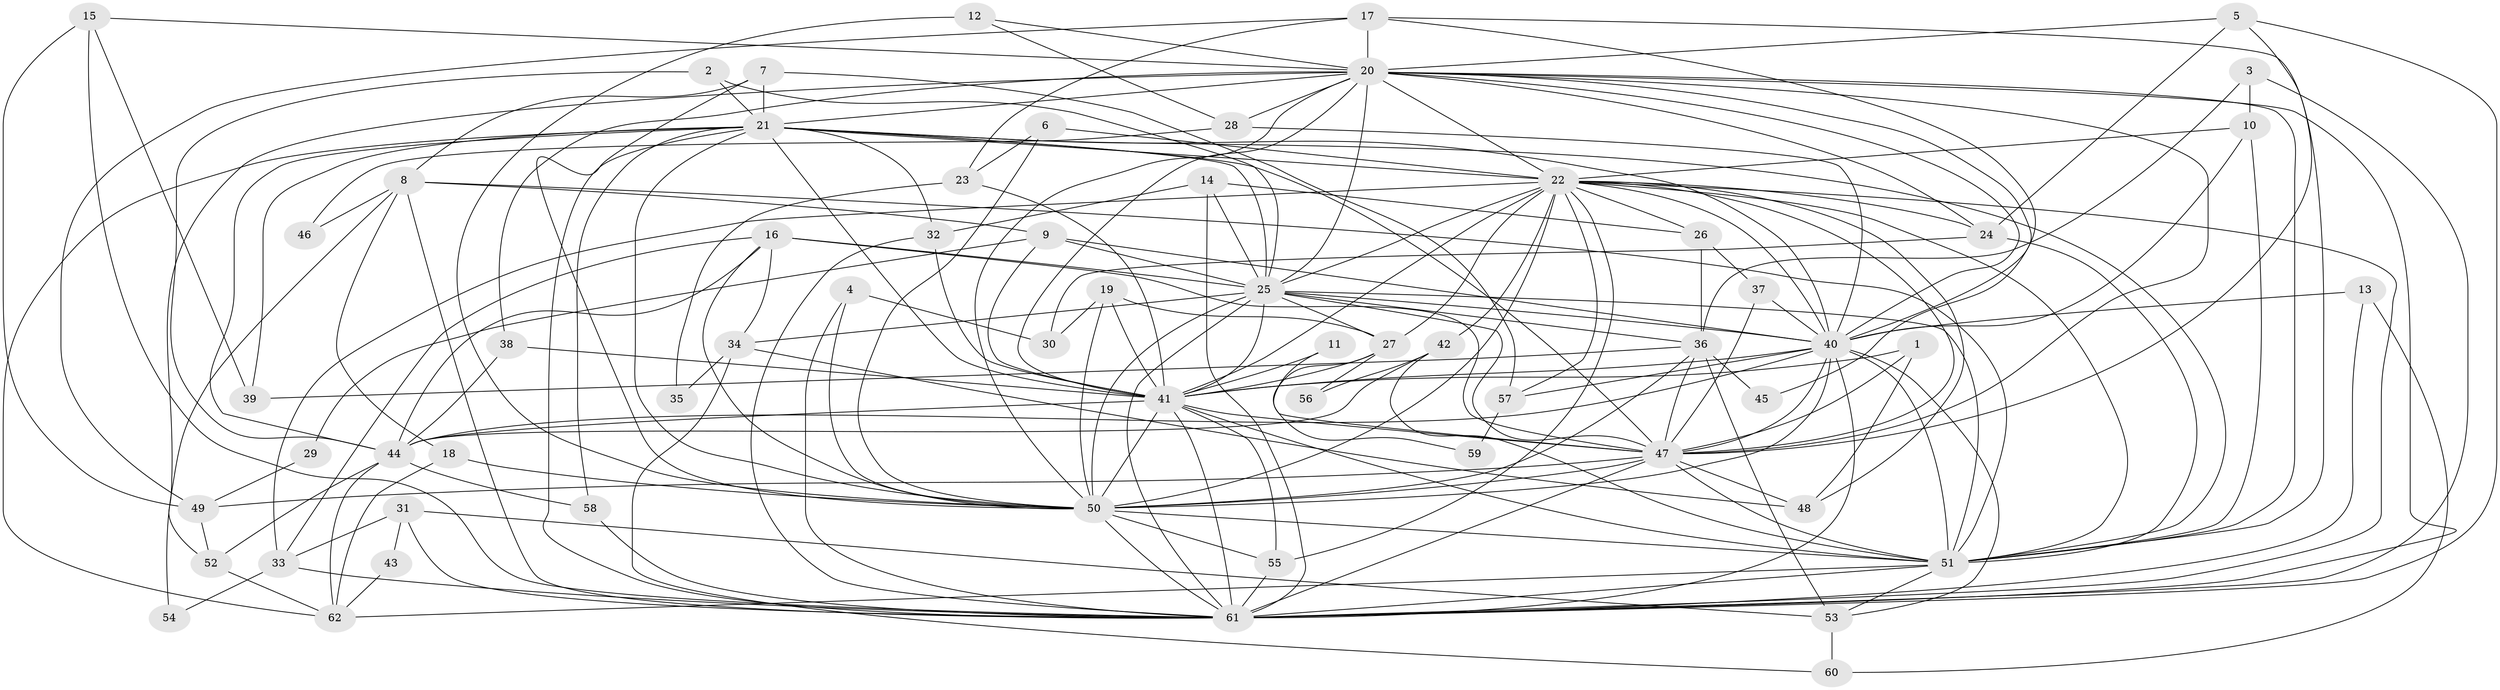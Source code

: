 // original degree distribution, {23: 0.016260162601626018, 21: 0.032520325203252036, 19: 0.008130081300813009, 20: 0.008130081300813009, 22: 0.016260162601626018, 10: 0.008130081300813009, 3: 0.18699186991869918, 5: 0.06504065040650407, 4: 0.0975609756097561, 2: 0.5203252032520326, 9: 0.008130081300813009, 6: 0.024390243902439025, 7: 0.008130081300813009}
// Generated by graph-tools (version 1.1) at 2025/45/03/06/25 01:45:09]
// undirected, 62 vertices, 190 edges
graph export_dot {
graph [start="1"]
  node [color=gray90,style=filled];
  1;
  2;
  3;
  4;
  5;
  6;
  7;
  8;
  9;
  10;
  11;
  12;
  13;
  14;
  15;
  16;
  17;
  18;
  19;
  20;
  21;
  22;
  23;
  24;
  25;
  26;
  27;
  28;
  29;
  30;
  31;
  32;
  33;
  34;
  35;
  36;
  37;
  38;
  39;
  40;
  41;
  42;
  43;
  44;
  45;
  46;
  47;
  48;
  49;
  50;
  51;
  52;
  53;
  54;
  55;
  56;
  57;
  58;
  59;
  60;
  61;
  62;
  1 -- 41 [weight=1.0];
  1 -- 47 [weight=1.0];
  1 -- 48 [weight=1.0];
  2 -- 21 [weight=1.0];
  2 -- 25 [weight=1.0];
  2 -- 44 [weight=1.0];
  3 -- 10 [weight=1.0];
  3 -- 36 [weight=1.0];
  3 -- 61 [weight=1.0];
  4 -- 30 [weight=1.0];
  4 -- 50 [weight=1.0];
  4 -- 61 [weight=1.0];
  5 -- 20 [weight=1.0];
  5 -- 24 [weight=1.0];
  5 -- 47 [weight=1.0];
  5 -- 61 [weight=1.0];
  6 -- 22 [weight=1.0];
  6 -- 23 [weight=1.0];
  6 -- 50 [weight=1.0];
  7 -- 8 [weight=1.0];
  7 -- 21 [weight=1.0];
  7 -- 50 [weight=1.0];
  7 -- 57 [weight=1.0];
  8 -- 9 [weight=1.0];
  8 -- 18 [weight=1.0];
  8 -- 46 [weight=1.0];
  8 -- 51 [weight=1.0];
  8 -- 54 [weight=1.0];
  8 -- 61 [weight=1.0];
  9 -- 25 [weight=1.0];
  9 -- 29 [weight=1.0];
  9 -- 40 [weight=1.0];
  9 -- 41 [weight=1.0];
  10 -- 22 [weight=1.0];
  10 -- 40 [weight=1.0];
  10 -- 51 [weight=1.0];
  11 -- 41 [weight=1.0];
  11 -- 47 [weight=1.0];
  12 -- 20 [weight=1.0];
  12 -- 28 [weight=1.0];
  12 -- 50 [weight=1.0];
  13 -- 40 [weight=1.0];
  13 -- 60 [weight=1.0];
  13 -- 61 [weight=1.0];
  14 -- 25 [weight=1.0];
  14 -- 26 [weight=1.0];
  14 -- 32 [weight=1.0];
  14 -- 61 [weight=1.0];
  15 -- 20 [weight=1.0];
  15 -- 39 [weight=1.0];
  15 -- 49 [weight=1.0];
  15 -- 61 [weight=1.0];
  16 -- 25 [weight=1.0];
  16 -- 33 [weight=1.0];
  16 -- 34 [weight=1.0];
  16 -- 44 [weight=1.0];
  16 -- 47 [weight=1.0];
  16 -- 50 [weight=1.0];
  17 -- 20 [weight=1.0];
  17 -- 23 [weight=1.0];
  17 -- 40 [weight=1.0];
  17 -- 49 [weight=1.0];
  17 -- 51 [weight=1.0];
  18 -- 50 [weight=1.0];
  18 -- 62 [weight=1.0];
  19 -- 27 [weight=1.0];
  19 -- 30 [weight=1.0];
  19 -- 41 [weight=1.0];
  19 -- 50 [weight=1.0];
  20 -- 21 [weight=1.0];
  20 -- 22 [weight=1.0];
  20 -- 24 [weight=1.0];
  20 -- 25 [weight=2.0];
  20 -- 28 [weight=1.0];
  20 -- 38 [weight=1.0];
  20 -- 40 [weight=1.0];
  20 -- 41 [weight=1.0];
  20 -- 45 [weight=1.0];
  20 -- 47 [weight=1.0];
  20 -- 50 [weight=1.0];
  20 -- 51 [weight=2.0];
  20 -- 52 [weight=1.0];
  20 -- 61 [weight=1.0];
  21 -- 22 [weight=1.0];
  21 -- 25 [weight=2.0];
  21 -- 32 [weight=1.0];
  21 -- 39 [weight=1.0];
  21 -- 40 [weight=1.0];
  21 -- 41 [weight=1.0];
  21 -- 44 [weight=1.0];
  21 -- 47 [weight=1.0];
  21 -- 50 [weight=3.0];
  21 -- 51 [weight=2.0];
  21 -- 58 [weight=1.0];
  21 -- 61 [weight=2.0];
  21 -- 62 [weight=1.0];
  22 -- 24 [weight=1.0];
  22 -- 25 [weight=1.0];
  22 -- 26 [weight=1.0];
  22 -- 27 [weight=1.0];
  22 -- 33 [weight=1.0];
  22 -- 40 [weight=1.0];
  22 -- 41 [weight=1.0];
  22 -- 42 [weight=1.0];
  22 -- 47 [weight=1.0];
  22 -- 48 [weight=1.0];
  22 -- 50 [weight=2.0];
  22 -- 51 [weight=1.0];
  22 -- 55 [weight=1.0];
  22 -- 57 [weight=1.0];
  22 -- 61 [weight=1.0];
  23 -- 35 [weight=1.0];
  23 -- 41 [weight=1.0];
  24 -- 30 [weight=1.0];
  24 -- 51 [weight=1.0];
  25 -- 27 [weight=1.0];
  25 -- 34 [weight=1.0];
  25 -- 36 [weight=1.0];
  25 -- 40 [weight=1.0];
  25 -- 41 [weight=1.0];
  25 -- 47 [weight=1.0];
  25 -- 50 [weight=2.0];
  25 -- 51 [weight=1.0];
  25 -- 61 [weight=1.0];
  26 -- 36 [weight=1.0];
  26 -- 37 [weight=1.0];
  27 -- 41 [weight=1.0];
  27 -- 56 [weight=1.0];
  27 -- 59 [weight=1.0];
  28 -- 40 [weight=1.0];
  28 -- 46 [weight=1.0];
  29 -- 49 [weight=1.0];
  31 -- 33 [weight=1.0];
  31 -- 43 [weight=1.0];
  31 -- 53 [weight=1.0];
  31 -- 61 [weight=1.0];
  32 -- 41 [weight=1.0];
  32 -- 61 [weight=1.0];
  33 -- 54 [weight=1.0];
  33 -- 61 [weight=1.0];
  34 -- 35 [weight=1.0];
  34 -- 48 [weight=1.0];
  34 -- 60 [weight=1.0];
  36 -- 39 [weight=1.0];
  36 -- 45 [weight=1.0];
  36 -- 47 [weight=2.0];
  36 -- 50 [weight=1.0];
  36 -- 53 [weight=1.0];
  37 -- 40 [weight=1.0];
  37 -- 47 [weight=1.0];
  38 -- 41 [weight=1.0];
  38 -- 44 [weight=1.0];
  40 -- 41 [weight=1.0];
  40 -- 44 [weight=2.0];
  40 -- 47 [weight=2.0];
  40 -- 50 [weight=2.0];
  40 -- 51 [weight=2.0];
  40 -- 53 [weight=1.0];
  40 -- 57 [weight=1.0];
  40 -- 61 [weight=1.0];
  41 -- 44 [weight=2.0];
  41 -- 47 [weight=1.0];
  41 -- 50 [weight=1.0];
  41 -- 51 [weight=3.0];
  41 -- 55 [weight=1.0];
  41 -- 61 [weight=1.0];
  42 -- 44 [weight=1.0];
  42 -- 51 [weight=1.0];
  42 -- 56 [weight=1.0];
  43 -- 62 [weight=1.0];
  44 -- 52 [weight=1.0];
  44 -- 58 [weight=1.0];
  44 -- 62 [weight=1.0];
  47 -- 48 [weight=1.0];
  47 -- 49 [weight=1.0];
  47 -- 50 [weight=1.0];
  47 -- 51 [weight=2.0];
  47 -- 61 [weight=2.0];
  49 -- 52 [weight=1.0];
  50 -- 51 [weight=1.0];
  50 -- 55 [weight=1.0];
  50 -- 61 [weight=1.0];
  51 -- 53 [weight=1.0];
  51 -- 61 [weight=1.0];
  51 -- 62 [weight=1.0];
  52 -- 62 [weight=1.0];
  53 -- 60 [weight=1.0];
  55 -- 61 [weight=1.0];
  57 -- 59 [weight=1.0];
  58 -- 61 [weight=1.0];
}

